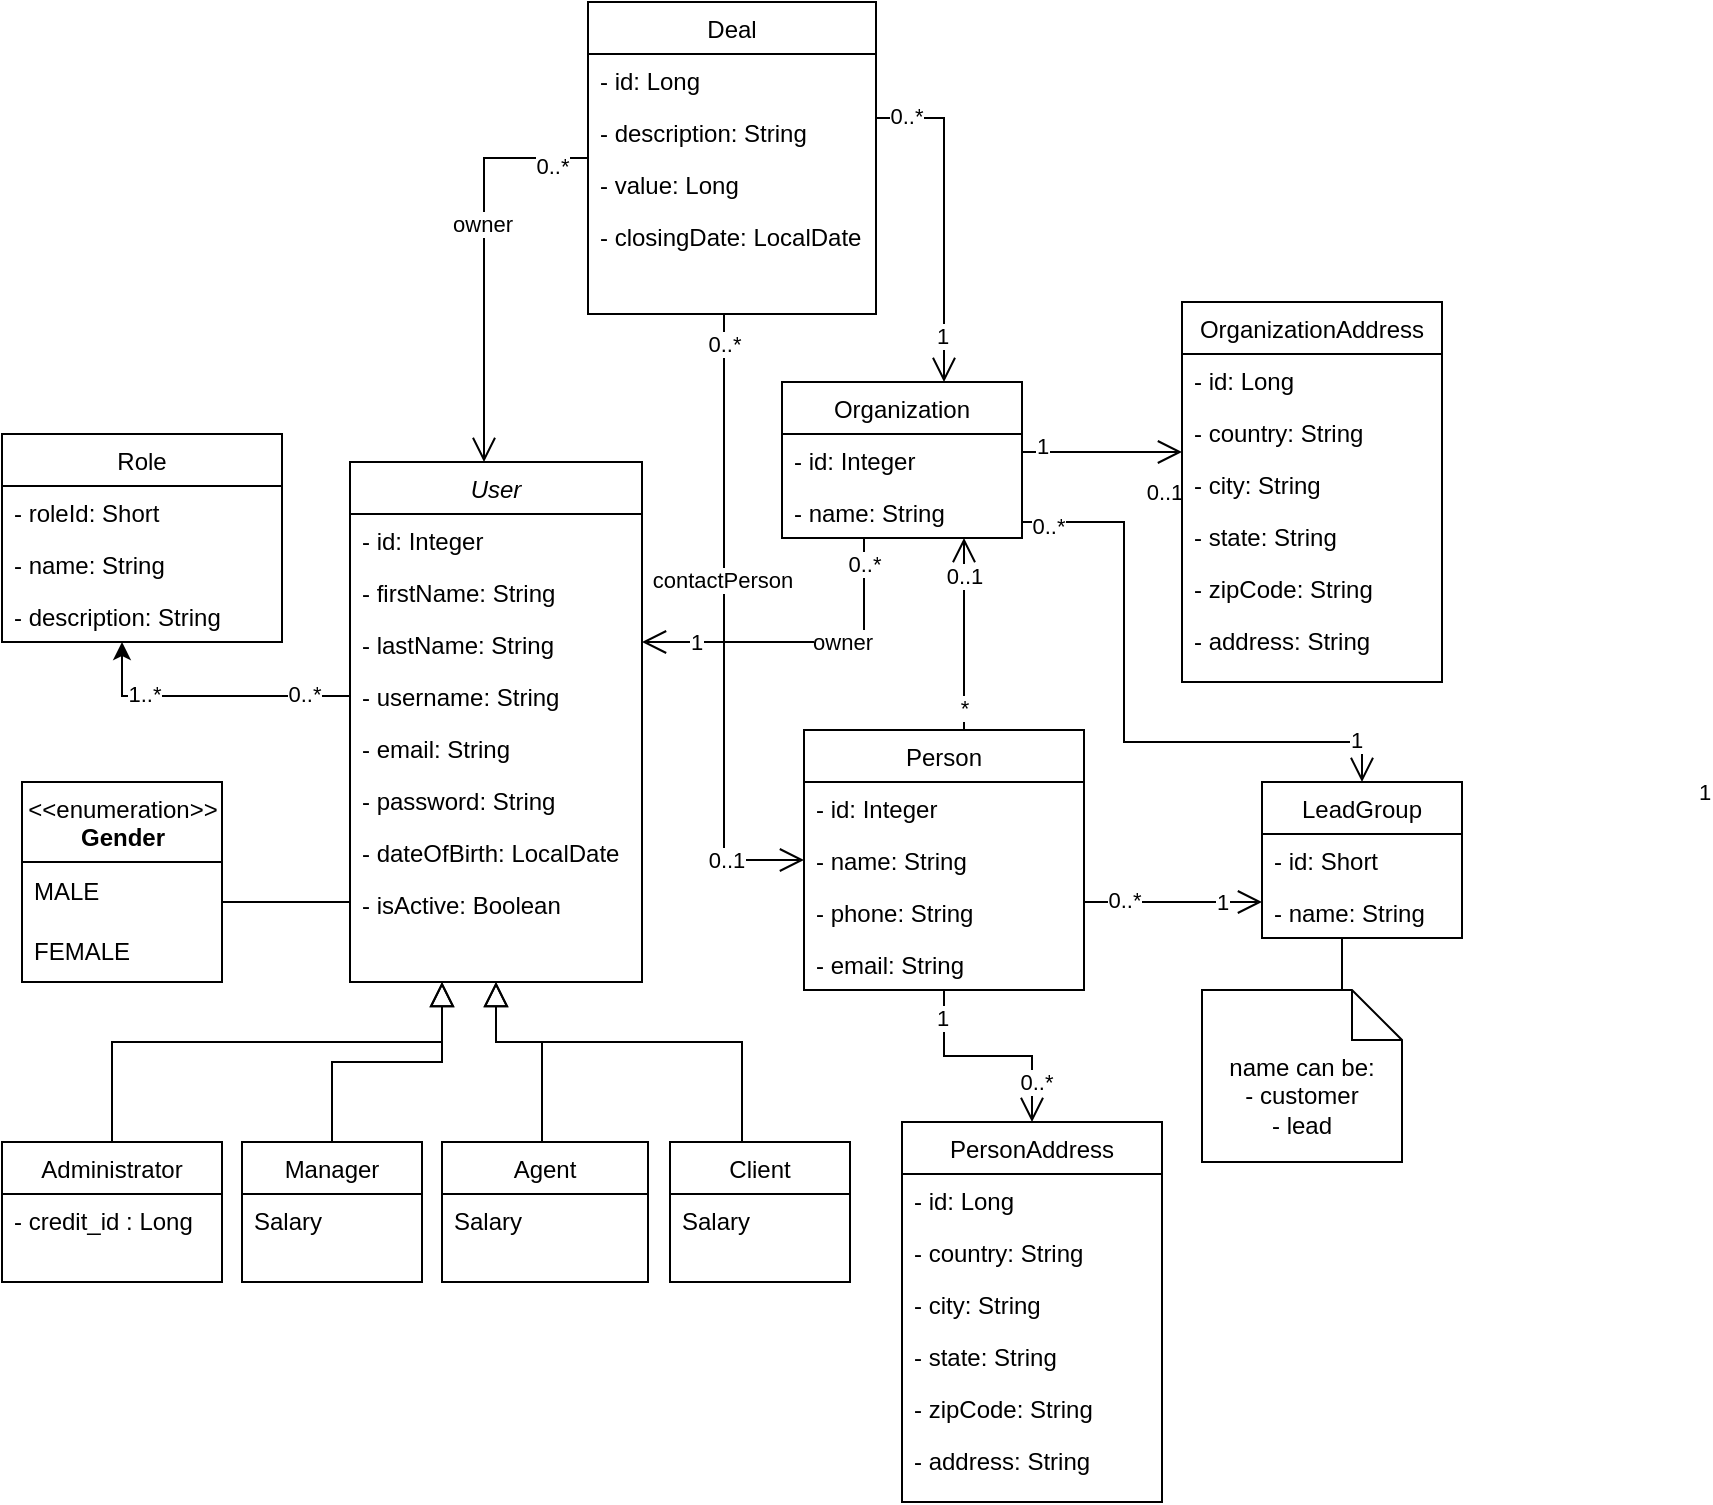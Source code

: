 <mxfile version="17.4.2" type="github">
  <diagram id="C5RBs43oDa-KdzZeNtuy" name="Page-1">
    <mxGraphModel dx="1283" dy="729" grid="1" gridSize="10" guides="1" tooltips="1" connect="1" arrows="1" fold="1" page="1" pageScale="1" pageWidth="827" pageHeight="1169" math="0" shadow="0">
      <root>
        <mxCell id="WIyWlLk6GJQsqaUBKTNV-0" />
        <mxCell id="WIyWlLk6GJQsqaUBKTNV-1" parent="WIyWlLk6GJQsqaUBKTNV-0" />
        <mxCell id="6hNlM7lMKpfNJvF36o9Y-10" style="edgeStyle=orthogonalEdgeStyle;rounded=0;orthogonalLoop=1;jettySize=auto;html=1;" edge="1" parent="WIyWlLk6GJQsqaUBKTNV-1" source="zkfFHV4jXpPFQw0GAbJ--0" target="6hNlM7lMKpfNJvF36o9Y-0">
          <mxGeometry relative="1" as="geometry">
            <Array as="points">
              <mxPoint x="109" y="507" />
            </Array>
          </mxGeometry>
        </mxCell>
        <mxCell id="6hNlM7lMKpfNJvF36o9Y-11" value="1..*" style="edgeLabel;html=1;align=center;verticalAlign=middle;resizable=0;points=[];" vertex="1" connectable="0" parent="6hNlM7lMKpfNJvF36o9Y-10">
          <mxGeometry x="0.699" y="-2" relative="1" as="geometry">
            <mxPoint x="9" y="5" as="offset" />
          </mxGeometry>
        </mxCell>
        <mxCell id="6hNlM7lMKpfNJvF36o9Y-28" value="0..*" style="edgeLabel;html=1;align=center;verticalAlign=middle;resizable=0;points=[];" vertex="1" connectable="0" parent="6hNlM7lMKpfNJvF36o9Y-10">
          <mxGeometry x="-0.843" y="-1" relative="1" as="geometry">
            <mxPoint x="-12" as="offset" />
          </mxGeometry>
        </mxCell>
        <mxCell id="zkfFHV4jXpPFQw0GAbJ--0" value="User" style="swimlane;fontStyle=2;align=center;verticalAlign=top;childLayout=stackLayout;horizontal=1;startSize=26;horizontalStack=0;resizeParent=1;resizeLast=0;collapsible=1;marginBottom=0;rounded=0;shadow=0;strokeWidth=1;" parent="WIyWlLk6GJQsqaUBKTNV-1" vertex="1">
          <mxGeometry x="223" y="390" width="146" height="260" as="geometry">
            <mxRectangle x="230" y="140" width="160" height="26" as="alternateBounds" />
          </mxGeometry>
        </mxCell>
        <mxCell id="zkfFHV4jXpPFQw0GAbJ--1" value="- id: Integer" style="text;align=left;verticalAlign=top;spacingLeft=4;spacingRight=4;overflow=hidden;rotatable=0;points=[[0,0.5],[1,0.5]];portConstraint=eastwest;" parent="zkfFHV4jXpPFQw0GAbJ--0" vertex="1">
          <mxGeometry y="26" width="146" height="26" as="geometry" />
        </mxCell>
        <mxCell id="6hNlM7lMKpfNJvF36o9Y-4" value="- firstName: String" style="text;align=left;verticalAlign=top;spacingLeft=4;spacingRight=4;overflow=hidden;rotatable=0;points=[[0,0.5],[1,0.5]];portConstraint=eastwest;" vertex="1" parent="zkfFHV4jXpPFQw0GAbJ--0">
          <mxGeometry y="52" width="146" height="26" as="geometry" />
        </mxCell>
        <mxCell id="6hNlM7lMKpfNJvF36o9Y-26" value="- lastName: String" style="text;align=left;verticalAlign=top;spacingLeft=4;spacingRight=4;overflow=hidden;rotatable=0;points=[[0,0.5],[1,0.5]];portConstraint=eastwest;" vertex="1" parent="zkfFHV4jXpPFQw0GAbJ--0">
          <mxGeometry y="78" width="146" height="26" as="geometry" />
        </mxCell>
        <mxCell id="6hNlM7lMKpfNJvF36o9Y-24" value="- username: String" style="text;align=left;verticalAlign=top;spacingLeft=4;spacingRight=4;overflow=hidden;rotatable=0;points=[[0,0.5],[1,0.5]];portConstraint=eastwest;" vertex="1" parent="zkfFHV4jXpPFQw0GAbJ--0">
          <mxGeometry y="104" width="146" height="26" as="geometry" />
        </mxCell>
        <mxCell id="6hNlM7lMKpfNJvF36o9Y-6" value="- email: String" style="text;align=left;verticalAlign=top;spacingLeft=4;spacingRight=4;overflow=hidden;rotatable=0;points=[[0,0.5],[1,0.5]];portConstraint=eastwest;" vertex="1" parent="zkfFHV4jXpPFQw0GAbJ--0">
          <mxGeometry y="130" width="146" height="26" as="geometry" />
        </mxCell>
        <mxCell id="6hNlM7lMKpfNJvF36o9Y-7" value="- password: String" style="text;align=left;verticalAlign=top;spacingLeft=4;spacingRight=4;overflow=hidden;rotatable=0;points=[[0,0.5],[1,0.5]];portConstraint=eastwest;" vertex="1" parent="zkfFHV4jXpPFQw0GAbJ--0">
          <mxGeometry y="156" width="146" height="26" as="geometry" />
        </mxCell>
        <mxCell id="6hNlM7lMKpfNJvF36o9Y-8" value="- dateOfBirth: LocalDate" style="text;align=left;verticalAlign=top;spacingLeft=4;spacingRight=4;overflow=hidden;rotatable=0;points=[[0,0.5],[1,0.5]];portConstraint=eastwest;" vertex="1" parent="zkfFHV4jXpPFQw0GAbJ--0">
          <mxGeometry y="182" width="146" height="26" as="geometry" />
        </mxCell>
        <mxCell id="6hNlM7lMKpfNJvF36o9Y-9" value="- isActive: Boolean" style="text;align=left;verticalAlign=top;spacingLeft=4;spacingRight=4;overflow=hidden;rotatable=0;points=[[0,0.5],[1,0.5]];portConstraint=eastwest;" vertex="1" parent="zkfFHV4jXpPFQw0GAbJ--0">
          <mxGeometry y="208" width="146" height="26" as="geometry" />
        </mxCell>
        <mxCell id="zkfFHV4jXpPFQw0GAbJ--6" value="Administrator" style="swimlane;fontStyle=0;align=center;verticalAlign=top;childLayout=stackLayout;horizontal=1;startSize=26;horizontalStack=0;resizeParent=1;resizeLast=0;collapsible=1;marginBottom=0;rounded=0;shadow=0;strokeWidth=1;" parent="WIyWlLk6GJQsqaUBKTNV-1" vertex="1">
          <mxGeometry x="49" y="730" width="110" height="70" as="geometry">
            <mxRectangle x="130" y="380" width="160" height="26" as="alternateBounds" />
          </mxGeometry>
        </mxCell>
        <mxCell id="zkfFHV4jXpPFQw0GAbJ--7" value="- credit_id : Long" style="text;align=left;verticalAlign=top;spacingLeft=4;spacingRight=4;overflow=hidden;rotatable=0;points=[[0,0.5],[1,0.5]];portConstraint=eastwest;" parent="zkfFHV4jXpPFQw0GAbJ--6" vertex="1">
          <mxGeometry y="26" width="110" height="26" as="geometry" />
        </mxCell>
        <mxCell id="zkfFHV4jXpPFQw0GAbJ--12" value="" style="endArrow=block;endSize=10;endFill=0;shadow=0;strokeWidth=1;rounded=0;edgeStyle=elbowEdgeStyle;elbow=vertical;" parent="WIyWlLk6GJQsqaUBKTNV-1" source="zkfFHV4jXpPFQw0GAbJ--6" target="zkfFHV4jXpPFQw0GAbJ--0" edge="1">
          <mxGeometry width="160" relative="1" as="geometry">
            <mxPoint x="169" y="493" as="sourcePoint" />
            <mxPoint x="169" y="493" as="targetPoint" />
            <Array as="points">
              <mxPoint x="269" y="680" />
            </Array>
          </mxGeometry>
        </mxCell>
        <mxCell id="zkfFHV4jXpPFQw0GAbJ--13" value="Manager" style="swimlane;fontStyle=0;align=center;verticalAlign=top;childLayout=stackLayout;horizontal=1;startSize=26;horizontalStack=0;resizeParent=1;resizeLast=0;collapsible=1;marginBottom=0;rounded=0;shadow=0;strokeWidth=1;" parent="WIyWlLk6GJQsqaUBKTNV-1" vertex="1">
          <mxGeometry x="169" y="730" width="90" height="70" as="geometry">
            <mxRectangle x="340" y="380" width="170" height="26" as="alternateBounds" />
          </mxGeometry>
        </mxCell>
        <mxCell id="zkfFHV4jXpPFQw0GAbJ--14" value="Salary" style="text;align=left;verticalAlign=top;spacingLeft=4;spacingRight=4;overflow=hidden;rotatable=0;points=[[0,0.5],[1,0.5]];portConstraint=eastwest;" parent="zkfFHV4jXpPFQw0GAbJ--13" vertex="1">
          <mxGeometry y="26" width="90" height="26" as="geometry" />
        </mxCell>
        <mxCell id="zkfFHV4jXpPFQw0GAbJ--16" value="" style="endArrow=block;endSize=10;endFill=0;shadow=0;strokeWidth=1;rounded=0;edgeStyle=elbowEdgeStyle;elbow=vertical;" parent="WIyWlLk6GJQsqaUBKTNV-1" source="zkfFHV4jXpPFQw0GAbJ--13" target="zkfFHV4jXpPFQw0GAbJ--0" edge="1">
          <mxGeometry width="160" relative="1" as="geometry">
            <mxPoint x="179" y="663" as="sourcePoint" />
            <mxPoint x="279" y="561" as="targetPoint" />
            <Array as="points">
              <mxPoint x="269" y="690" />
            </Array>
          </mxGeometry>
        </mxCell>
        <mxCell id="6hNlM7lMKpfNJvF36o9Y-0" value="Role" style="swimlane;fontStyle=0;childLayout=stackLayout;horizontal=1;startSize=26;fillColor=none;horizontalStack=0;resizeParent=1;resizeParentMax=0;resizeLast=0;collapsible=1;marginBottom=0;" vertex="1" parent="WIyWlLk6GJQsqaUBKTNV-1">
          <mxGeometry x="49" y="376" width="140" height="104" as="geometry" />
        </mxCell>
        <mxCell id="6hNlM7lMKpfNJvF36o9Y-1" value="- roleId: Short" style="text;strokeColor=none;fillColor=none;align=left;verticalAlign=top;spacingLeft=4;spacingRight=4;overflow=hidden;rotatable=0;points=[[0,0.5],[1,0.5]];portConstraint=eastwest;" vertex="1" parent="6hNlM7lMKpfNJvF36o9Y-0">
          <mxGeometry y="26" width="140" height="26" as="geometry" />
        </mxCell>
        <mxCell id="6hNlM7lMKpfNJvF36o9Y-2" value="- name: String" style="text;strokeColor=none;fillColor=none;align=left;verticalAlign=top;spacingLeft=4;spacingRight=4;overflow=hidden;rotatable=0;points=[[0,0.5],[1,0.5]];portConstraint=eastwest;" vertex="1" parent="6hNlM7lMKpfNJvF36o9Y-0">
          <mxGeometry y="52" width="140" height="26" as="geometry" />
        </mxCell>
        <mxCell id="6hNlM7lMKpfNJvF36o9Y-3" value="- description: String" style="text;strokeColor=none;fillColor=none;align=left;verticalAlign=top;spacingLeft=4;spacingRight=4;overflow=hidden;rotatable=0;points=[[0,0.5],[1,0.5]];portConstraint=eastwest;" vertex="1" parent="6hNlM7lMKpfNJvF36o9Y-0">
          <mxGeometry y="78" width="140" height="26" as="geometry" />
        </mxCell>
        <mxCell id="6hNlM7lMKpfNJvF36o9Y-18" style="edgeStyle=orthogonalEdgeStyle;rounded=0;orthogonalLoop=1;jettySize=auto;html=1;endArrow=block;endFill=0;endSize=10;" edge="1" parent="WIyWlLk6GJQsqaUBKTNV-1" source="6hNlM7lMKpfNJvF36o9Y-12" target="zkfFHV4jXpPFQw0GAbJ--0">
          <mxGeometry relative="1" as="geometry">
            <Array as="points">
              <mxPoint x="319" y="680" />
              <mxPoint x="296" y="680" />
            </Array>
          </mxGeometry>
        </mxCell>
        <mxCell id="6hNlM7lMKpfNJvF36o9Y-12" value="Agent" style="swimlane;fontStyle=0;align=center;verticalAlign=top;childLayout=stackLayout;horizontal=1;startSize=26;horizontalStack=0;resizeParent=1;resizeLast=0;collapsible=1;marginBottom=0;rounded=0;shadow=0;strokeWidth=1;" vertex="1" parent="WIyWlLk6GJQsqaUBKTNV-1">
          <mxGeometry x="269" y="730" width="103" height="70" as="geometry">
            <mxRectangle x="340" y="380" width="170" height="26" as="alternateBounds" />
          </mxGeometry>
        </mxCell>
        <mxCell id="6hNlM7lMKpfNJvF36o9Y-13" value="Salary" style="text;align=left;verticalAlign=top;spacingLeft=4;spacingRight=4;overflow=hidden;rotatable=0;points=[[0,0.5],[1,0.5]];portConstraint=eastwest;" vertex="1" parent="6hNlM7lMKpfNJvF36o9Y-12">
          <mxGeometry y="26" width="103" height="26" as="geometry" />
        </mxCell>
        <mxCell id="6hNlM7lMKpfNJvF36o9Y-19" style="edgeStyle=orthogonalEdgeStyle;rounded=0;orthogonalLoop=1;jettySize=auto;html=1;endArrow=block;endFill=0;endSize=10;" edge="1" parent="WIyWlLk6GJQsqaUBKTNV-1" source="6hNlM7lMKpfNJvF36o9Y-15" target="zkfFHV4jXpPFQw0GAbJ--0">
          <mxGeometry relative="1" as="geometry">
            <Array as="points">
              <mxPoint x="419" y="680" />
              <mxPoint x="296" y="680" />
            </Array>
          </mxGeometry>
        </mxCell>
        <mxCell id="6hNlM7lMKpfNJvF36o9Y-15" value="Client" style="swimlane;fontStyle=0;align=center;verticalAlign=top;childLayout=stackLayout;horizontal=1;startSize=26;horizontalStack=0;resizeParent=1;resizeLast=0;collapsible=1;marginBottom=0;rounded=0;shadow=0;strokeWidth=1;" vertex="1" parent="WIyWlLk6GJQsqaUBKTNV-1">
          <mxGeometry x="383" y="730" width="90" height="70" as="geometry">
            <mxRectangle x="340" y="380" width="170" height="26" as="alternateBounds" />
          </mxGeometry>
        </mxCell>
        <mxCell id="6hNlM7lMKpfNJvF36o9Y-16" value="Salary" style="text;align=left;verticalAlign=top;spacingLeft=4;spacingRight=4;overflow=hidden;rotatable=0;points=[[0,0.5],[1,0.5]];portConstraint=eastwest;" vertex="1" parent="6hNlM7lMKpfNJvF36o9Y-15">
          <mxGeometry y="26" width="90" height="26" as="geometry" />
        </mxCell>
        <mxCell id="6hNlM7lMKpfNJvF36o9Y-32" style="edgeStyle=orthogonalEdgeStyle;rounded=0;orthogonalLoop=1;jettySize=auto;html=1;endArrow=open;endFill=0;endSize=10;" edge="1" parent="WIyWlLk6GJQsqaUBKTNV-1" source="6hNlM7lMKpfNJvF36o9Y-20" target="6hNlM7lMKpfNJvF36o9Y-29">
          <mxGeometry relative="1" as="geometry">
            <mxPoint x="519" y="640" as="targetPoint" />
            <Array as="points">
              <mxPoint x="579" y="385" />
              <mxPoint x="579" y="385" />
            </Array>
          </mxGeometry>
        </mxCell>
        <mxCell id="6hNlM7lMKpfNJvF36o9Y-33" value="0..1" style="edgeLabel;html=1;align=center;verticalAlign=middle;resizable=0;points=[];" vertex="1" connectable="0" parent="6hNlM7lMKpfNJvF36o9Y-32">
          <mxGeometry x="0.76" relative="1" as="geometry">
            <mxPoint y="20" as="offset" />
          </mxGeometry>
        </mxCell>
        <mxCell id="6hNlM7lMKpfNJvF36o9Y-34" value="1" style="edgeLabel;html=1;align=center;verticalAlign=middle;resizable=0;points=[];" vertex="1" connectable="0" parent="6hNlM7lMKpfNJvF36o9Y-32">
          <mxGeometry x="-0.748" relative="1" as="geometry">
            <mxPoint y="-3" as="offset" />
          </mxGeometry>
        </mxCell>
        <mxCell id="6hNlM7lMKpfNJvF36o9Y-89" style="edgeStyle=orthogonalEdgeStyle;rounded=0;orthogonalLoop=1;jettySize=auto;html=1;endArrow=open;endFill=0;endSize=10;" edge="1" parent="WIyWlLk6GJQsqaUBKTNV-1" source="6hNlM7lMKpfNJvF36o9Y-20" target="6hNlM7lMKpfNJvF36o9Y-55">
          <mxGeometry relative="1" as="geometry">
            <Array as="points">
              <mxPoint x="610" y="420" />
              <mxPoint x="610" y="530" />
              <mxPoint x="729" y="530" />
            </Array>
          </mxGeometry>
        </mxCell>
        <mxCell id="6hNlM7lMKpfNJvF36o9Y-90" value="1" style="edgeLabel;html=1;align=center;verticalAlign=middle;resizable=0;points=[];" vertex="1" connectable="0" parent="6hNlM7lMKpfNJvF36o9Y-89">
          <mxGeometry x="0.846" y="1" relative="1" as="geometry">
            <mxPoint as="offset" />
          </mxGeometry>
        </mxCell>
        <mxCell id="6hNlM7lMKpfNJvF36o9Y-91" value="0..*" style="edgeLabel;html=1;align=center;verticalAlign=middle;resizable=0;points=[];" vertex="1" connectable="0" parent="6hNlM7lMKpfNJvF36o9Y-89">
          <mxGeometry x="-0.918" y="-2" relative="1" as="geometry">
            <mxPoint as="offset" />
          </mxGeometry>
        </mxCell>
        <mxCell id="6hNlM7lMKpfNJvF36o9Y-20" value="Organization" style="swimlane;fontStyle=0;align=center;verticalAlign=top;childLayout=stackLayout;horizontal=1;startSize=26;horizontalStack=0;resizeParent=1;resizeLast=0;collapsible=1;marginBottom=0;rounded=0;shadow=0;strokeWidth=1;" vertex="1" parent="WIyWlLk6GJQsqaUBKTNV-1">
          <mxGeometry x="439" y="350" width="120" height="78" as="geometry">
            <mxRectangle x="340" y="380" width="170" height="26" as="alternateBounds" />
          </mxGeometry>
        </mxCell>
        <mxCell id="6hNlM7lMKpfNJvF36o9Y-21" value="- id: Integer" style="text;align=left;verticalAlign=top;spacingLeft=4;spacingRight=4;overflow=hidden;rotatable=0;points=[[0,0.5],[1,0.5]];portConstraint=eastwest;" vertex="1" parent="6hNlM7lMKpfNJvF36o9Y-20">
          <mxGeometry y="26" width="120" height="26" as="geometry" />
        </mxCell>
        <mxCell id="6hNlM7lMKpfNJvF36o9Y-88" value="- name: String" style="text;align=left;verticalAlign=top;spacingLeft=4;spacingRight=4;overflow=hidden;rotatable=0;points=[[0,0.5],[1,0.5]];portConstraint=eastwest;" vertex="1" parent="6hNlM7lMKpfNJvF36o9Y-20">
          <mxGeometry y="52" width="120" height="26" as="geometry" />
        </mxCell>
        <mxCell id="6hNlM7lMKpfNJvF36o9Y-41" style="edgeStyle=orthogonalEdgeStyle;rounded=0;orthogonalLoop=1;jettySize=auto;html=1;endArrow=open;endFill=0;endSize=10;" edge="1" parent="WIyWlLk6GJQsqaUBKTNV-1" source="6hNlM7lMKpfNJvF36o9Y-20" target="zkfFHV4jXpPFQw0GAbJ--0">
          <mxGeometry relative="1" as="geometry">
            <mxPoint x="479" y="480" as="targetPoint" />
            <Array as="points">
              <mxPoint x="480" y="480" />
            </Array>
          </mxGeometry>
        </mxCell>
        <mxCell id="6hNlM7lMKpfNJvF36o9Y-42" value="1" style="edgeLabel;html=1;align=center;verticalAlign=middle;resizable=0;points=[];" vertex="1" connectable="0" parent="6hNlM7lMKpfNJvF36o9Y-41">
          <mxGeometry x="0.837" relative="1" as="geometry">
            <mxPoint x="13" as="offset" />
          </mxGeometry>
        </mxCell>
        <mxCell id="6hNlM7lMKpfNJvF36o9Y-43" value="0..*" style="edgeLabel;html=1;align=center;verticalAlign=middle;resizable=0;points=[];" vertex="1" connectable="0" parent="6hNlM7lMKpfNJvF36o9Y-41">
          <mxGeometry x="-0.845" relative="1" as="geometry">
            <mxPoint as="offset" />
          </mxGeometry>
        </mxCell>
        <mxCell id="6hNlM7lMKpfNJvF36o9Y-47" value="owner" style="edgeLabel;html=1;align=center;verticalAlign=middle;resizable=0;points=[];" vertex="1" connectable="0" parent="6hNlM7lMKpfNJvF36o9Y-41">
          <mxGeometry x="-0.221" relative="1" as="geometry">
            <mxPoint as="offset" />
          </mxGeometry>
        </mxCell>
        <mxCell id="6hNlM7lMKpfNJvF36o9Y-29" value="OrganizationAddress" style="swimlane;fontStyle=0;align=center;verticalAlign=top;childLayout=stackLayout;horizontal=1;startSize=26;horizontalStack=0;resizeParent=1;resizeLast=0;collapsible=1;marginBottom=0;rounded=0;shadow=0;strokeWidth=1;" vertex="1" parent="WIyWlLk6GJQsqaUBKTNV-1">
          <mxGeometry x="639" y="310" width="130" height="190" as="geometry">
            <mxRectangle x="340" y="380" width="170" height="26" as="alternateBounds" />
          </mxGeometry>
        </mxCell>
        <mxCell id="6hNlM7lMKpfNJvF36o9Y-30" value="- id: Long" style="text;align=left;verticalAlign=top;spacingLeft=4;spacingRight=4;overflow=hidden;rotatable=0;points=[[0,0.5],[1,0.5]];portConstraint=eastwest;" vertex="1" parent="6hNlM7lMKpfNJvF36o9Y-29">
          <mxGeometry y="26" width="130" height="26" as="geometry" />
        </mxCell>
        <mxCell id="6hNlM7lMKpfNJvF36o9Y-35" value="- country: String" style="text;align=left;verticalAlign=top;spacingLeft=4;spacingRight=4;overflow=hidden;rotatable=0;points=[[0,0.5],[1,0.5]];portConstraint=eastwest;" vertex="1" parent="6hNlM7lMKpfNJvF36o9Y-29">
          <mxGeometry y="52" width="130" height="26" as="geometry" />
        </mxCell>
        <mxCell id="6hNlM7lMKpfNJvF36o9Y-36" value="- city: String" style="text;align=left;verticalAlign=top;spacingLeft=4;spacingRight=4;overflow=hidden;rotatable=0;points=[[0,0.5],[1,0.5]];portConstraint=eastwest;" vertex="1" parent="6hNlM7lMKpfNJvF36o9Y-29">
          <mxGeometry y="78" width="130" height="26" as="geometry" />
        </mxCell>
        <mxCell id="6hNlM7lMKpfNJvF36o9Y-37" value="- state: String" style="text;align=left;verticalAlign=top;spacingLeft=4;spacingRight=4;overflow=hidden;rotatable=0;points=[[0,0.5],[1,0.5]];portConstraint=eastwest;" vertex="1" parent="6hNlM7lMKpfNJvF36o9Y-29">
          <mxGeometry y="104" width="130" height="26" as="geometry" />
        </mxCell>
        <mxCell id="6hNlM7lMKpfNJvF36o9Y-38" value="- zipCode: String" style="text;align=left;verticalAlign=top;spacingLeft=4;spacingRight=4;overflow=hidden;rotatable=0;points=[[0,0.5],[1,0.5]];portConstraint=eastwest;" vertex="1" parent="6hNlM7lMKpfNJvF36o9Y-29">
          <mxGeometry y="130" width="130" height="26" as="geometry" />
        </mxCell>
        <mxCell id="6hNlM7lMKpfNJvF36o9Y-39" value="- address: String" style="text;align=left;verticalAlign=top;spacingLeft=4;spacingRight=4;overflow=hidden;rotatable=0;points=[[0,0.5],[1,0.5]];portConstraint=eastwest;" vertex="1" parent="6hNlM7lMKpfNJvF36o9Y-29">
          <mxGeometry y="156" width="130" height="26" as="geometry" />
        </mxCell>
        <mxCell id="6hNlM7lMKpfNJvF36o9Y-52" style="edgeStyle=orthogonalEdgeStyle;rounded=0;orthogonalLoop=1;jettySize=auto;html=1;endArrow=open;endFill=0;endSize=10;" edge="1" parent="WIyWlLk6GJQsqaUBKTNV-1" source="6hNlM7lMKpfNJvF36o9Y-48" target="6hNlM7lMKpfNJvF36o9Y-20">
          <mxGeometry relative="1" as="geometry">
            <Array as="points">
              <mxPoint x="530" y="480" />
              <mxPoint x="530" y="480" />
            </Array>
          </mxGeometry>
        </mxCell>
        <mxCell id="6hNlM7lMKpfNJvF36o9Y-53" value="0..1" style="edgeLabel;html=1;align=center;verticalAlign=middle;resizable=0;points=[];" vertex="1" connectable="0" parent="6hNlM7lMKpfNJvF36o9Y-52">
          <mxGeometry x="0.739" y="2" relative="1" as="geometry">
            <mxPoint x="2" y="6" as="offset" />
          </mxGeometry>
        </mxCell>
        <mxCell id="6hNlM7lMKpfNJvF36o9Y-54" value="*" style="edgeLabel;html=1;align=center;verticalAlign=middle;resizable=0;points=[];" vertex="1" connectable="0" parent="6hNlM7lMKpfNJvF36o9Y-52">
          <mxGeometry x="-0.775" relative="1" as="geometry">
            <mxPoint as="offset" />
          </mxGeometry>
        </mxCell>
        <mxCell id="6hNlM7lMKpfNJvF36o9Y-68" style="edgeStyle=orthogonalEdgeStyle;rounded=0;orthogonalLoop=1;jettySize=auto;html=1;endArrow=open;endFill=0;endSize=10;" edge="1" parent="WIyWlLk6GJQsqaUBKTNV-1" source="6hNlM7lMKpfNJvF36o9Y-48" target="6hNlM7lMKpfNJvF36o9Y-55">
          <mxGeometry relative="1" as="geometry">
            <Array as="points">
              <mxPoint x="649" y="610" />
              <mxPoint x="649" y="610" />
            </Array>
          </mxGeometry>
        </mxCell>
        <mxCell id="6hNlM7lMKpfNJvF36o9Y-69" value="1" style="edgeLabel;html=1;align=center;verticalAlign=middle;resizable=0;points=[];" vertex="1" connectable="0" parent="6hNlM7lMKpfNJvF36o9Y-68">
          <mxGeometry x="0.667" y="-1" relative="1" as="geometry">
            <mxPoint x="-5" y="-1" as="offset" />
          </mxGeometry>
        </mxCell>
        <mxCell id="6hNlM7lMKpfNJvF36o9Y-70" value="0..*" style="edgeLabel;html=1;align=center;verticalAlign=middle;resizable=0;points=[];" vertex="1" connectable="0" parent="6hNlM7lMKpfNJvF36o9Y-68">
          <mxGeometry x="-0.74" y="1" relative="1" as="geometry">
            <mxPoint x="8" as="offset" />
          </mxGeometry>
        </mxCell>
        <mxCell id="6hNlM7lMKpfNJvF36o9Y-85" style="edgeStyle=orthogonalEdgeStyle;rounded=0;orthogonalLoop=1;jettySize=auto;html=1;endArrow=open;endFill=0;endSize=10;" edge="1" parent="WIyWlLk6GJQsqaUBKTNV-1" source="6hNlM7lMKpfNJvF36o9Y-48" target="6hNlM7lMKpfNJvF36o9Y-77">
          <mxGeometry relative="1" as="geometry">
            <Array as="points" />
          </mxGeometry>
        </mxCell>
        <mxCell id="6hNlM7lMKpfNJvF36o9Y-86" value="0..*" style="edgeLabel;html=1;align=center;verticalAlign=middle;resizable=0;points=[];" vertex="1" connectable="0" parent="6hNlM7lMKpfNJvF36o9Y-85">
          <mxGeometry x="0.64" y="2" relative="1" as="geometry">
            <mxPoint as="offset" />
          </mxGeometry>
        </mxCell>
        <mxCell id="6hNlM7lMKpfNJvF36o9Y-87" value="1" style="edgeLabel;html=1;align=center;verticalAlign=middle;resizable=0;points=[];" vertex="1" connectable="0" parent="6hNlM7lMKpfNJvF36o9Y-85">
          <mxGeometry x="-0.883" y="-1" relative="1" as="geometry">
            <mxPoint y="7" as="offset" />
          </mxGeometry>
        </mxCell>
        <mxCell id="6hNlM7lMKpfNJvF36o9Y-48" value="Person" style="swimlane;fontStyle=0;childLayout=stackLayout;horizontal=1;startSize=26;fillColor=none;horizontalStack=0;resizeParent=1;resizeParentMax=0;resizeLast=0;collapsible=1;marginBottom=0;" vertex="1" parent="WIyWlLk6GJQsqaUBKTNV-1">
          <mxGeometry x="450" y="524" width="140" height="130" as="geometry" />
        </mxCell>
        <mxCell id="6hNlM7lMKpfNJvF36o9Y-49" value="- id: Integer" style="text;strokeColor=none;fillColor=none;align=left;verticalAlign=top;spacingLeft=4;spacingRight=4;overflow=hidden;rotatable=0;points=[[0,0.5],[1,0.5]];portConstraint=eastwest;" vertex="1" parent="6hNlM7lMKpfNJvF36o9Y-48">
          <mxGeometry y="26" width="140" height="26" as="geometry" />
        </mxCell>
        <mxCell id="6hNlM7lMKpfNJvF36o9Y-50" value="- name: String" style="text;strokeColor=none;fillColor=none;align=left;verticalAlign=top;spacingLeft=4;spacingRight=4;overflow=hidden;rotatable=0;points=[[0,0.5],[1,0.5]];portConstraint=eastwest;" vertex="1" parent="6hNlM7lMKpfNJvF36o9Y-48">
          <mxGeometry y="52" width="140" height="26" as="geometry" />
        </mxCell>
        <mxCell id="6hNlM7lMKpfNJvF36o9Y-51" value="- phone: String" style="text;strokeColor=none;fillColor=none;align=left;verticalAlign=top;spacingLeft=4;spacingRight=4;overflow=hidden;rotatable=0;points=[[0,0.5],[1,0.5]];portConstraint=eastwest;" vertex="1" parent="6hNlM7lMKpfNJvF36o9Y-48">
          <mxGeometry y="78" width="140" height="26" as="geometry" />
        </mxCell>
        <mxCell id="6hNlM7lMKpfNJvF36o9Y-71" value="- email: String" style="text;strokeColor=none;fillColor=none;align=left;verticalAlign=top;spacingLeft=4;spacingRight=4;overflow=hidden;rotatable=0;points=[[0,0.5],[1,0.5]];portConstraint=eastwest;" vertex="1" parent="6hNlM7lMKpfNJvF36o9Y-48">
          <mxGeometry y="104" width="140" height="26" as="geometry" />
        </mxCell>
        <mxCell id="6hNlM7lMKpfNJvF36o9Y-55" value="LeadGroup" style="swimlane;fontStyle=0;childLayout=stackLayout;horizontal=1;startSize=26;fillColor=none;horizontalStack=0;resizeParent=1;resizeParentMax=0;resizeLast=0;collapsible=1;marginBottom=0;" vertex="1" parent="WIyWlLk6GJQsqaUBKTNV-1">
          <mxGeometry x="679" y="550" width="100" height="78" as="geometry" />
        </mxCell>
        <mxCell id="6hNlM7lMKpfNJvF36o9Y-56" value="- id: Short" style="text;strokeColor=none;fillColor=none;align=left;verticalAlign=top;spacingLeft=4;spacingRight=4;overflow=hidden;rotatable=0;points=[[0,0.5],[1,0.5]];portConstraint=eastwest;" vertex="1" parent="6hNlM7lMKpfNJvF36o9Y-55">
          <mxGeometry y="26" width="100" height="26" as="geometry" />
        </mxCell>
        <mxCell id="6hNlM7lMKpfNJvF36o9Y-57" value="- name: String" style="text;strokeColor=none;fillColor=none;align=left;verticalAlign=top;spacingLeft=4;spacingRight=4;overflow=hidden;rotatable=0;points=[[0,0.5],[1,0.5]];portConstraint=eastwest;" vertex="1" parent="6hNlM7lMKpfNJvF36o9Y-55">
          <mxGeometry y="52" width="100" height="26" as="geometry" />
        </mxCell>
        <mxCell id="6hNlM7lMKpfNJvF36o9Y-60" value="" style="edgeStyle=orthogonalEdgeStyle;rounded=0;orthogonalLoop=1;jettySize=auto;html=1;endArrow=none;endFill=0;endSize=10;" edge="1" parent="WIyWlLk6GJQsqaUBKTNV-1" source="6hNlM7lMKpfNJvF36o9Y-59" target="6hNlM7lMKpfNJvF36o9Y-55">
          <mxGeometry relative="1" as="geometry">
            <Array as="points">
              <mxPoint x="719" y="640" />
              <mxPoint x="719" y="640" />
            </Array>
          </mxGeometry>
        </mxCell>
        <mxCell id="6hNlM7lMKpfNJvF36o9Y-59" value="name can be:&lt;br&gt;- customer&lt;br&gt;- lead" style="shape=note2;boundedLbl=1;whiteSpace=wrap;html=1;size=25;verticalAlign=top;align=center;" vertex="1" parent="WIyWlLk6GJQsqaUBKTNV-1">
          <mxGeometry x="649" y="654" width="100" height="86" as="geometry" />
        </mxCell>
        <mxCell id="6hNlM7lMKpfNJvF36o9Y-65" style="edgeStyle=orthogonalEdgeStyle;rounded=0;orthogonalLoop=1;jettySize=auto;html=1;endArrow=none;endFill=0;endSize=10;" edge="1" parent="WIyWlLk6GJQsqaUBKTNV-1" source="6hNlM7lMKpfNJvF36o9Y-62" target="zkfFHV4jXpPFQw0GAbJ--0">
          <mxGeometry relative="1" as="geometry">
            <Array as="points">
              <mxPoint x="209" y="610" />
              <mxPoint x="209" y="610" />
            </Array>
          </mxGeometry>
        </mxCell>
        <mxCell id="6hNlM7lMKpfNJvF36o9Y-62" value="&amp;lt;&amp;lt;enumeration&amp;gt;&amp;gt;&lt;br&gt;&lt;b&gt;Gender&lt;/b&gt;" style="swimlane;fontStyle=0;align=center;verticalAlign=top;childLayout=stackLayout;horizontal=1;startSize=40;horizontalStack=0;resizeParent=1;resizeParentMax=0;resizeLast=0;collapsible=0;marginBottom=0;html=1;" vertex="1" parent="WIyWlLk6GJQsqaUBKTNV-1">
          <mxGeometry x="59" y="550" width="100" height="100" as="geometry" />
        </mxCell>
        <mxCell id="6hNlM7lMKpfNJvF36o9Y-63" value="MALE" style="text;html=1;strokeColor=none;fillColor=none;align=left;verticalAlign=middle;spacingLeft=4;spacingRight=4;overflow=hidden;rotatable=0;points=[[0,0.5],[1,0.5]];portConstraint=eastwest;" vertex="1" parent="6hNlM7lMKpfNJvF36o9Y-62">
          <mxGeometry y="40" width="100" height="30" as="geometry" />
        </mxCell>
        <mxCell id="6hNlM7lMKpfNJvF36o9Y-64" value="FEMALE" style="text;html=1;strokeColor=none;fillColor=none;align=left;verticalAlign=middle;spacingLeft=4;spacingRight=4;overflow=hidden;rotatable=0;points=[[0,0.5],[1,0.5]];portConstraint=eastwest;" vertex="1" parent="6hNlM7lMKpfNJvF36o9Y-62">
          <mxGeometry y="70" width="100" height="30" as="geometry" />
        </mxCell>
        <mxCell id="6hNlM7lMKpfNJvF36o9Y-77" value="PersonAddress" style="swimlane;fontStyle=0;align=center;verticalAlign=top;childLayout=stackLayout;horizontal=1;startSize=26;horizontalStack=0;resizeParent=1;resizeLast=0;collapsible=1;marginBottom=0;rounded=0;shadow=0;strokeWidth=1;" vertex="1" parent="WIyWlLk6GJQsqaUBKTNV-1">
          <mxGeometry x="499" y="720" width="130" height="190" as="geometry">
            <mxRectangle x="340" y="380" width="170" height="26" as="alternateBounds" />
          </mxGeometry>
        </mxCell>
        <mxCell id="6hNlM7lMKpfNJvF36o9Y-78" value="- id: Long" style="text;align=left;verticalAlign=top;spacingLeft=4;spacingRight=4;overflow=hidden;rotatable=0;points=[[0,0.5],[1,0.5]];portConstraint=eastwest;" vertex="1" parent="6hNlM7lMKpfNJvF36o9Y-77">
          <mxGeometry y="26" width="130" height="26" as="geometry" />
        </mxCell>
        <mxCell id="6hNlM7lMKpfNJvF36o9Y-79" value="- country: String" style="text;align=left;verticalAlign=top;spacingLeft=4;spacingRight=4;overflow=hidden;rotatable=0;points=[[0,0.5],[1,0.5]];portConstraint=eastwest;" vertex="1" parent="6hNlM7lMKpfNJvF36o9Y-77">
          <mxGeometry y="52" width="130" height="26" as="geometry" />
        </mxCell>
        <mxCell id="6hNlM7lMKpfNJvF36o9Y-80" value="- city: String" style="text;align=left;verticalAlign=top;spacingLeft=4;spacingRight=4;overflow=hidden;rotatable=0;points=[[0,0.5],[1,0.5]];portConstraint=eastwest;" vertex="1" parent="6hNlM7lMKpfNJvF36o9Y-77">
          <mxGeometry y="78" width="130" height="26" as="geometry" />
        </mxCell>
        <mxCell id="6hNlM7lMKpfNJvF36o9Y-81" value="- state: String" style="text;align=left;verticalAlign=top;spacingLeft=4;spacingRight=4;overflow=hidden;rotatable=0;points=[[0,0.5],[1,0.5]];portConstraint=eastwest;" vertex="1" parent="6hNlM7lMKpfNJvF36o9Y-77">
          <mxGeometry y="104" width="130" height="26" as="geometry" />
        </mxCell>
        <mxCell id="6hNlM7lMKpfNJvF36o9Y-82" value="- zipCode: String" style="text;align=left;verticalAlign=top;spacingLeft=4;spacingRight=4;overflow=hidden;rotatable=0;points=[[0,0.5],[1,0.5]];portConstraint=eastwest;" vertex="1" parent="6hNlM7lMKpfNJvF36o9Y-77">
          <mxGeometry y="130" width="130" height="26" as="geometry" />
        </mxCell>
        <mxCell id="6hNlM7lMKpfNJvF36o9Y-83" value="- address: String" style="text;align=left;verticalAlign=top;spacingLeft=4;spacingRight=4;overflow=hidden;rotatable=0;points=[[0,0.5],[1,0.5]];portConstraint=eastwest;" vertex="1" parent="6hNlM7lMKpfNJvF36o9Y-77">
          <mxGeometry y="156" width="130" height="26" as="geometry" />
        </mxCell>
        <mxCell id="6hNlM7lMKpfNJvF36o9Y-97" style="edgeStyle=orthogonalEdgeStyle;rounded=0;orthogonalLoop=1;jettySize=auto;html=1;endArrow=open;endFill=0;endSize=10;" edge="1" parent="WIyWlLk6GJQsqaUBKTNV-1" source="6hNlM7lMKpfNJvF36o9Y-92" target="zkfFHV4jXpPFQw0GAbJ--0">
          <mxGeometry relative="1" as="geometry">
            <Array as="points">
              <mxPoint x="290" y="340" />
              <mxPoint x="290" y="340" />
            </Array>
          </mxGeometry>
        </mxCell>
        <mxCell id="6hNlM7lMKpfNJvF36o9Y-98" value="1" style="edgeLabel;html=1;align=center;verticalAlign=middle;resizable=0;points=[];" vertex="1" connectable="0" parent="6hNlM7lMKpfNJvF36o9Y-97">
          <mxGeometry x="0.719" y="-1" relative="1" as="geometry">
            <mxPoint x="611" y="193" as="offset" />
          </mxGeometry>
        </mxCell>
        <mxCell id="6hNlM7lMKpfNJvF36o9Y-99" value="0..*" style="edgeLabel;html=1;align=center;verticalAlign=middle;resizable=0;points=[];" vertex="1" connectable="0" parent="6hNlM7lMKpfNJvF36o9Y-97">
          <mxGeometry x="-0.818" y="-1" relative="1" as="geometry">
            <mxPoint y="5" as="offset" />
          </mxGeometry>
        </mxCell>
        <mxCell id="6hNlM7lMKpfNJvF36o9Y-101" value="owner" style="edgeLabel;html=1;align=center;verticalAlign=middle;resizable=0;points=[];" vertex="1" connectable="0" parent="6hNlM7lMKpfNJvF36o9Y-97">
          <mxGeometry x="-0.209" y="-1" relative="1" as="geometry">
            <mxPoint y="4" as="offset" />
          </mxGeometry>
        </mxCell>
        <mxCell id="6hNlM7lMKpfNJvF36o9Y-113" style="edgeStyle=orthogonalEdgeStyle;rounded=0;orthogonalLoop=1;jettySize=auto;html=1;endArrow=open;endFill=0;endSize=10;" edge="1" parent="WIyWlLk6GJQsqaUBKTNV-1" source="6hNlM7lMKpfNJvF36o9Y-92" target="6hNlM7lMKpfNJvF36o9Y-20">
          <mxGeometry relative="1" as="geometry">
            <Array as="points">
              <mxPoint x="520" y="218" />
            </Array>
          </mxGeometry>
        </mxCell>
        <mxCell id="6hNlM7lMKpfNJvF36o9Y-114" value="1" style="edgeLabel;html=1;align=center;verticalAlign=middle;resizable=0;points=[];" vertex="1" connectable="0" parent="6hNlM7lMKpfNJvF36o9Y-113">
          <mxGeometry x="0.72" y="-1" relative="1" as="geometry">
            <mxPoint as="offset" />
          </mxGeometry>
        </mxCell>
        <mxCell id="6hNlM7lMKpfNJvF36o9Y-115" value="0..*" style="edgeLabel;html=1;align=center;verticalAlign=middle;resizable=0;points=[];" vertex="1" connectable="0" parent="6hNlM7lMKpfNJvF36o9Y-113">
          <mxGeometry x="-0.904" y="1" relative="1" as="geometry">
            <mxPoint x="7" as="offset" />
          </mxGeometry>
        </mxCell>
        <mxCell id="6hNlM7lMKpfNJvF36o9Y-116" style="edgeStyle=orthogonalEdgeStyle;rounded=0;orthogonalLoop=1;jettySize=auto;html=1;endArrow=open;endFill=0;endSize=10;" edge="1" parent="WIyWlLk6GJQsqaUBKTNV-1" source="6hNlM7lMKpfNJvF36o9Y-92" target="6hNlM7lMKpfNJvF36o9Y-48">
          <mxGeometry relative="1" as="geometry">
            <Array as="points">
              <mxPoint x="410" y="330" />
              <mxPoint x="410" y="550" />
            </Array>
          </mxGeometry>
        </mxCell>
        <mxCell id="6hNlM7lMKpfNJvF36o9Y-117" value="contactPerson" style="edgeLabel;html=1;align=center;verticalAlign=middle;resizable=0;points=[];" vertex="1" connectable="0" parent="6hNlM7lMKpfNJvF36o9Y-116">
          <mxGeometry x="-0.153" y="-1" relative="1" as="geometry">
            <mxPoint as="offset" />
          </mxGeometry>
        </mxCell>
        <mxCell id="6hNlM7lMKpfNJvF36o9Y-118" value="0..1" style="edgeLabel;html=1;align=center;verticalAlign=middle;resizable=0;points=[];" vertex="1" connectable="0" parent="6hNlM7lMKpfNJvF36o9Y-116">
          <mxGeometry x="0.751" relative="1" as="geometry">
            <mxPoint as="offset" />
          </mxGeometry>
        </mxCell>
        <mxCell id="6hNlM7lMKpfNJvF36o9Y-119" value="0..*" style="edgeLabel;html=1;align=center;verticalAlign=middle;resizable=0;points=[];" vertex="1" connectable="0" parent="6hNlM7lMKpfNJvF36o9Y-116">
          <mxGeometry x="-0.905" relative="1" as="geometry">
            <mxPoint as="offset" />
          </mxGeometry>
        </mxCell>
        <mxCell id="6hNlM7lMKpfNJvF36o9Y-92" value="Deal" style="swimlane;fontStyle=0;align=center;verticalAlign=top;childLayout=stackLayout;horizontal=1;startSize=26;horizontalStack=0;resizeParent=1;resizeLast=0;collapsible=1;marginBottom=0;rounded=0;shadow=0;strokeWidth=1;" vertex="1" parent="WIyWlLk6GJQsqaUBKTNV-1">
          <mxGeometry x="342" y="160" width="144" height="156" as="geometry">
            <mxRectangle x="130" y="380" width="160" height="26" as="alternateBounds" />
          </mxGeometry>
        </mxCell>
        <mxCell id="6hNlM7lMKpfNJvF36o9Y-93" value="- id: Long" style="text;align=left;verticalAlign=top;spacingLeft=4;spacingRight=4;overflow=hidden;rotatable=0;points=[[0,0.5],[1,0.5]];portConstraint=eastwest;" vertex="1" parent="6hNlM7lMKpfNJvF36o9Y-92">
          <mxGeometry y="26" width="144" height="26" as="geometry" />
        </mxCell>
        <mxCell id="6hNlM7lMKpfNJvF36o9Y-94" value="- description: String" style="text;align=left;verticalAlign=top;spacingLeft=4;spacingRight=4;overflow=hidden;rotatable=0;points=[[0,0.5],[1,0.5]];portConstraint=eastwest;" vertex="1" parent="6hNlM7lMKpfNJvF36o9Y-92">
          <mxGeometry y="52" width="144" height="26" as="geometry" />
        </mxCell>
        <mxCell id="6hNlM7lMKpfNJvF36o9Y-95" value="- value: Long" style="text;align=left;verticalAlign=top;spacingLeft=4;spacingRight=4;overflow=hidden;rotatable=0;points=[[0,0.5],[1,0.5]];portConstraint=eastwest;" vertex="1" parent="6hNlM7lMKpfNJvF36o9Y-92">
          <mxGeometry y="78" width="144" height="26" as="geometry" />
        </mxCell>
        <mxCell id="6hNlM7lMKpfNJvF36o9Y-100" value="- closingDate: LocalDate" style="text;align=left;verticalAlign=top;spacingLeft=4;spacingRight=4;overflow=hidden;rotatable=0;points=[[0,0.5],[1,0.5]];portConstraint=eastwest;" vertex="1" parent="6hNlM7lMKpfNJvF36o9Y-92">
          <mxGeometry y="104" width="144" height="26" as="geometry" />
        </mxCell>
      </root>
    </mxGraphModel>
  </diagram>
</mxfile>
